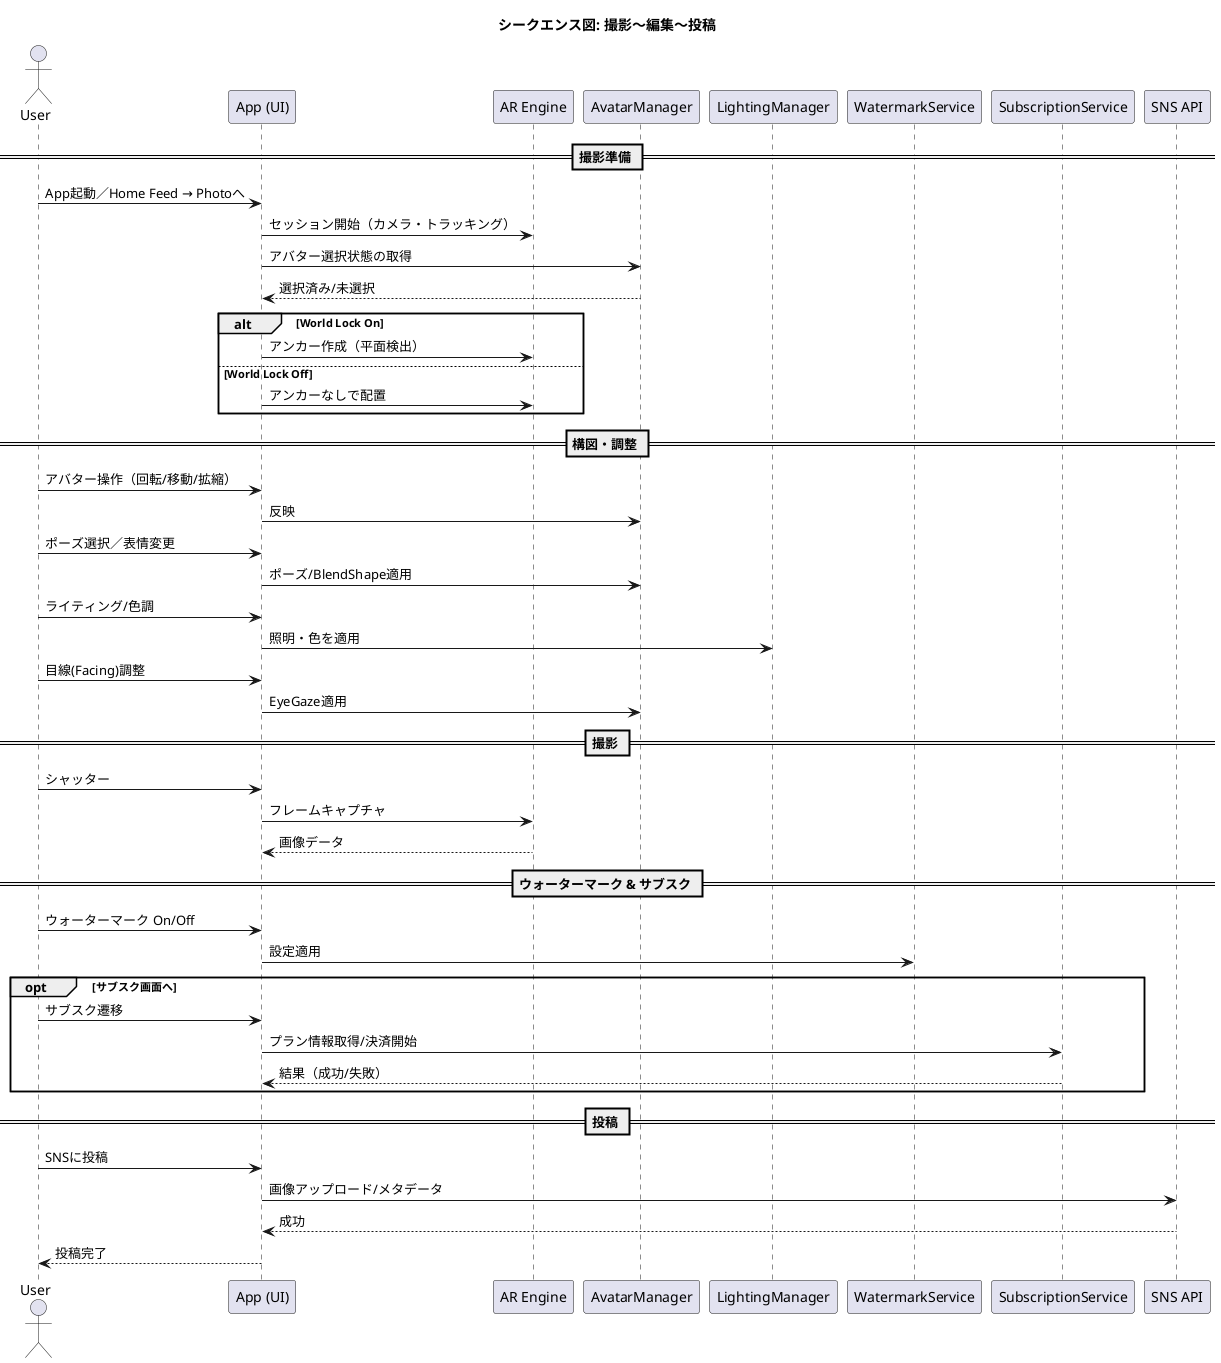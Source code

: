 
@startuml App_UI_Sequence_Capture
title シークエンス図: 撮影〜編集〜投稿

actor User as U
participant "App (UI)" as App
participant "AR Engine" as ARE
participant "AvatarManager" as AM
participant "LightingManager" as LM
participant "WatermarkService" as WM
participant "SubscriptionService" as SUB
participant "SNS API" as SNS

== 撮影準備 ==
U -> App: App起動／Home Feed → Photoへ
App -> ARE: セッション開始（カメラ・トラッキング）
App -> AM: アバター選択状態の取得
AM --> App: 選択済み/未選択

alt World Lock On
  App -> ARE: アンカー作成（平面検出）
else World Lock Off
  App -> ARE: アンカーなしで配置
end

== 構図・調整 ==
U -> App: アバター操作（回転/移動/拡縮）
App -> AM: 反映
U -> App: ポーズ選択／表情変更
App -> AM: ポーズ/BlendShape適用
U -> App: ライティング/色調
App -> LM: 照明・色を適用
U -> App: 目線(Facing)調整
App -> AM: EyeGaze適用

== 撮影 ==
U -> App: シャッター
App -> ARE: フレームキャプチャ
ARE --> App: 画像データ

== ウォーターマーク & サブスク ==
U -> App: ウォーターマーク On/Off
App -> WM: 設定適用
opt サブスク画面へ
  U -> App: サブスク遷移
  App -> SUB: プラン情報取得/決済開始
  SUB --> App: 結果（成功/失敗）
end

== 投稿 ==
U -> App: SNSに投稿
App -> SNS: 画像アップロード/メタデータ
SNS --> App: 成功
App --> U: 投稿完了

@enduml
